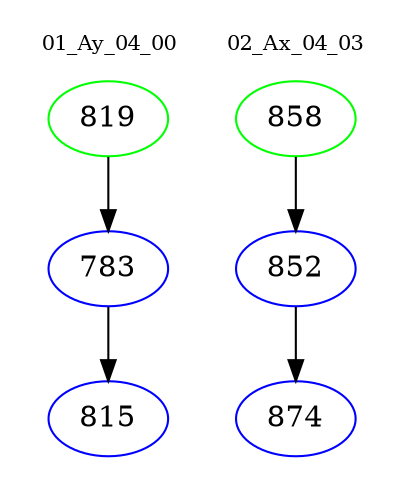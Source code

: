 digraph{
subgraph cluster_0 {
color = white
label = "01_Ay_04_00";
fontsize=10;
T0_819 [label="819", color="green"]
T0_819 -> T0_783 [color="black"]
T0_783 [label="783", color="blue"]
T0_783 -> T0_815 [color="black"]
T0_815 [label="815", color="blue"]
}
subgraph cluster_1 {
color = white
label = "02_Ax_04_03";
fontsize=10;
T1_858 [label="858", color="green"]
T1_858 -> T1_852 [color="black"]
T1_852 [label="852", color="blue"]
T1_852 -> T1_874 [color="black"]
T1_874 [label="874", color="blue"]
}
}
